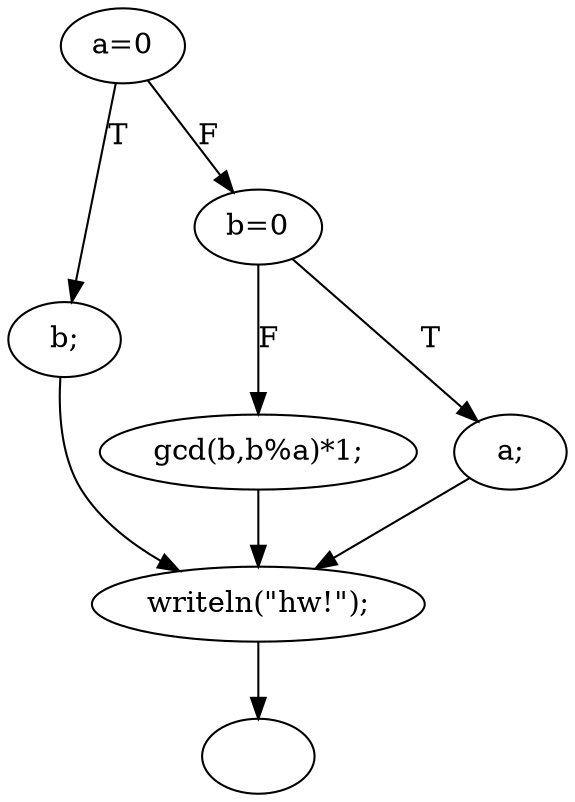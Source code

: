 digraph {
  0 [label="b;"];
  1 [label="b=0"];
  2 [label="gcd(b,b%a)*1;"];
  3 [label=""];
  4 [label="writeln(\"hw!\");"];
  5 [label="a;"];
  6 [label="a=0"];
  2 -> 4 [label=""];
  4 -> 3 [label=""];
  5 -> 4 [label=""];
  6 -> 1 [label="F"];
  0 -> 4 [label=""];
  1 -> 5 [label="T"];
  1 -> 2 [label="F"];
  6 -> 0 [label="T"];
}
